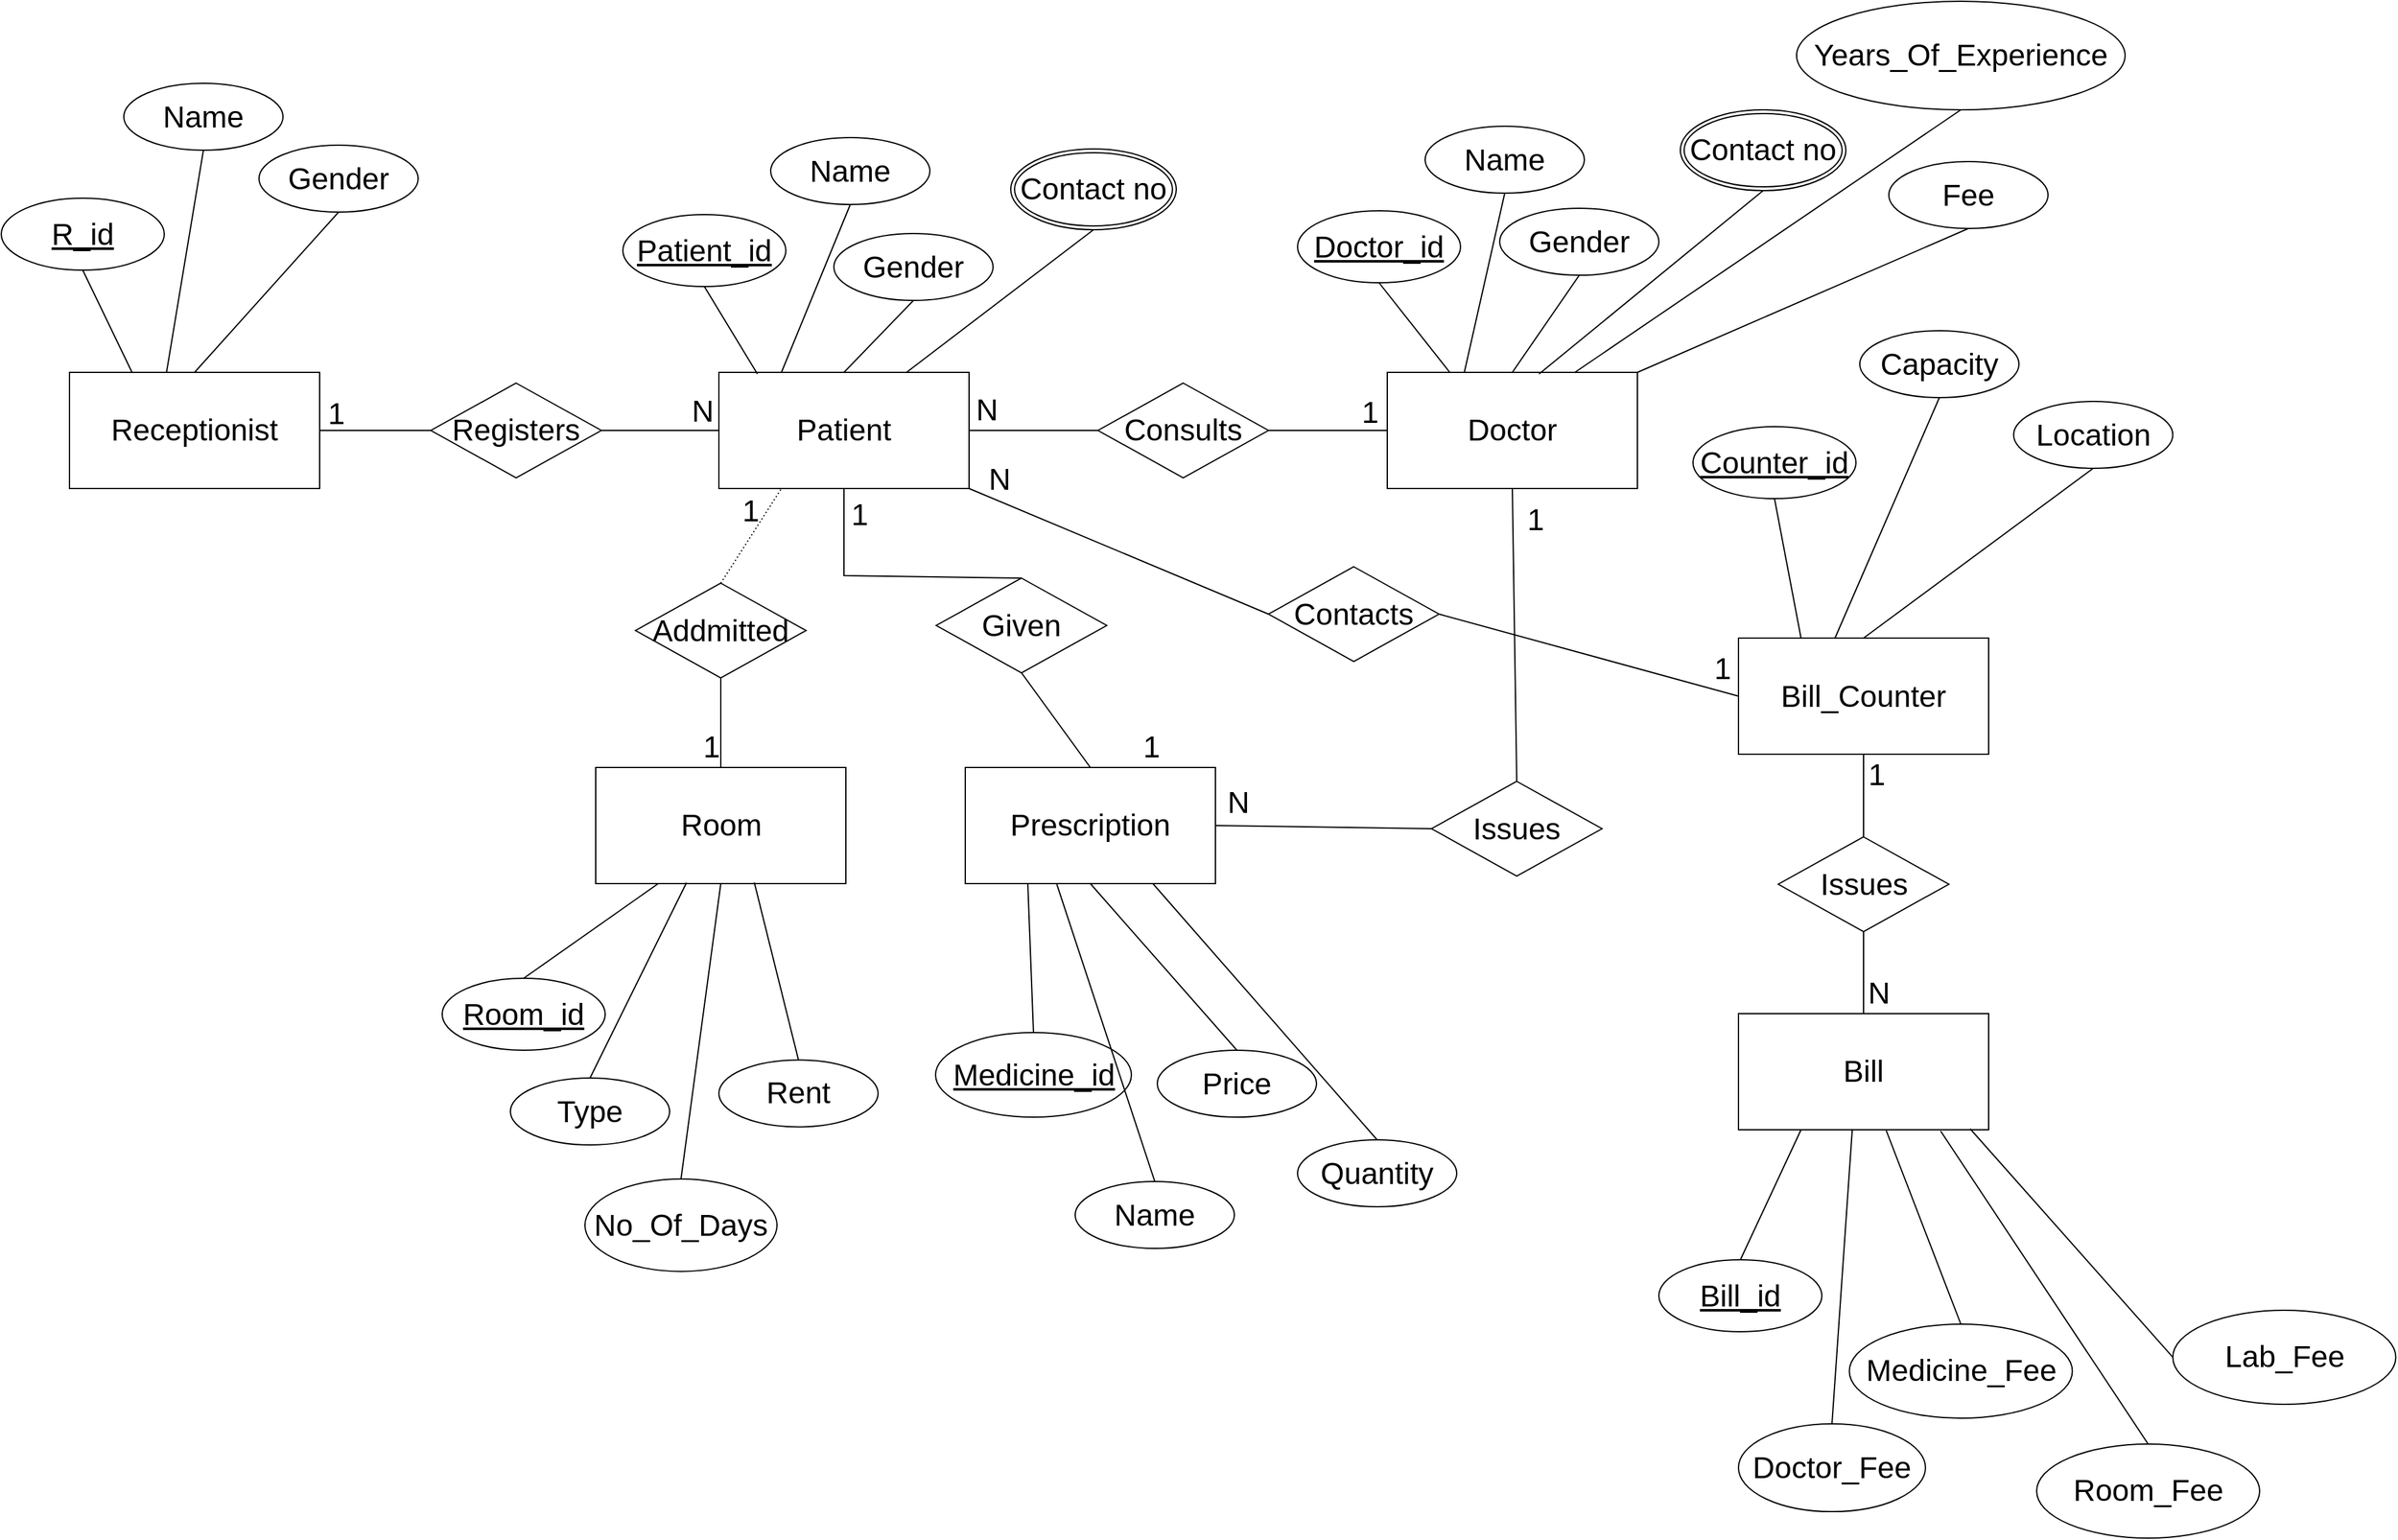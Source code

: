 <mxfile version="20.6.0" type="github">
  <diagram id="FDFtJTZFI4Nm9ofiiGQl" name="Page-1">
    <mxGraphModel dx="3725" dy="1969" grid="0" gridSize="10" guides="1" tooltips="1" connect="1" arrows="1" fold="1" page="1" pageScale="1" pageWidth="1169" pageHeight="827" math="0" shadow="0">
      <root>
        <mxCell id="0" />
        <mxCell id="1" parent="0" />
        <mxCell id="jrIbbQbrpgduAfuJvKAY-2" value="&lt;font style=&quot;font-size: 24px;&quot;&gt;Patient&lt;/font&gt;" style="whiteSpace=wrap;html=1;align=center;" vertex="1" parent="1">
          <mxGeometry x="404" y="229" width="198" height="92" as="geometry" />
        </mxCell>
        <mxCell id="jrIbbQbrpgduAfuJvKAY-3" value="Patient_id" style="ellipse;whiteSpace=wrap;html=1;align=center;fontStyle=4;fontSize=24;" vertex="1" parent="1">
          <mxGeometry x="328" y="104" width="129" height="57" as="geometry" />
        </mxCell>
        <mxCell id="jrIbbQbrpgduAfuJvKAY-7" value="" style="endArrow=none;html=1;rounded=0;fontSize=24;exitX=0.154;exitY=0.014;exitDx=0;exitDy=0;exitPerimeter=0;entryX=0.5;entryY=1;entryDx=0;entryDy=0;" edge="1" parent="1" source="jrIbbQbrpgduAfuJvKAY-2" target="jrIbbQbrpgduAfuJvKAY-3">
          <mxGeometry relative="1" as="geometry">
            <mxPoint x="463" y="270" as="sourcePoint" />
            <mxPoint x="409" y="168" as="targetPoint" />
          </mxGeometry>
        </mxCell>
        <mxCell id="jrIbbQbrpgduAfuJvKAY-10" value="Name" style="ellipse;whiteSpace=wrap;html=1;align=center;fontSize=24;" vertex="1" parent="1">
          <mxGeometry x="445" y="43" width="126" height="53" as="geometry" />
        </mxCell>
        <mxCell id="jrIbbQbrpgduAfuJvKAY-11" value="" style="endArrow=none;html=1;rounded=0;fontSize=24;entryX=0.5;entryY=1;entryDx=0;entryDy=0;exitX=0.25;exitY=0;exitDx=0;exitDy=0;" edge="1" parent="1" source="jrIbbQbrpgduAfuJvKAY-2" target="jrIbbQbrpgduAfuJvKAY-10">
          <mxGeometry relative="1" as="geometry">
            <mxPoint x="741" y="300" as="sourcePoint" />
            <mxPoint x="901" y="300" as="targetPoint" />
          </mxGeometry>
        </mxCell>
        <mxCell id="jrIbbQbrpgduAfuJvKAY-13" value="Gender" style="ellipse;whiteSpace=wrap;html=1;align=center;fontSize=24;" vertex="1" parent="1">
          <mxGeometry x="495" y="119" width="126" height="53" as="geometry" />
        </mxCell>
        <mxCell id="jrIbbQbrpgduAfuJvKAY-14" value="" style="endArrow=none;html=1;rounded=0;fontSize=24;entryX=0.5;entryY=1;entryDx=0;entryDy=0;exitX=0.5;exitY=0;exitDx=0;exitDy=0;" edge="1" parent="1" source="jrIbbQbrpgduAfuJvKAY-2" target="jrIbbQbrpgduAfuJvKAY-13">
          <mxGeometry relative="1" as="geometry">
            <mxPoint x="495" y="238" as="sourcePoint" />
            <mxPoint x="901" y="300" as="targetPoint" />
          </mxGeometry>
        </mxCell>
        <mxCell id="jrIbbQbrpgduAfuJvKAY-19" value="&lt;span style=&quot;font-size: 24px;&quot;&gt;Doctor&lt;/span&gt;" style="whiteSpace=wrap;html=1;align=center;" vertex="1" parent="1">
          <mxGeometry x="933" y="229" width="198" height="92" as="geometry" />
        </mxCell>
        <mxCell id="jrIbbQbrpgduAfuJvKAY-20" value="Contact no" style="ellipse;shape=doubleEllipse;margin=3;whiteSpace=wrap;html=1;align=center;fontSize=24;" vertex="1" parent="1">
          <mxGeometry x="635" y="52" width="131" height="64" as="geometry" />
        </mxCell>
        <mxCell id="jrIbbQbrpgduAfuJvKAY-21" value="" style="endArrow=none;html=1;rounded=0;fontSize=24;entryX=0.5;entryY=1;entryDx=0;entryDy=0;exitX=0.75;exitY=0;exitDx=0;exitDy=0;" edge="1" parent="1" source="jrIbbQbrpgduAfuJvKAY-2" target="jrIbbQbrpgduAfuJvKAY-20">
          <mxGeometry relative="1" as="geometry">
            <mxPoint x="738" y="286" as="sourcePoint" />
            <mxPoint x="898" y="286" as="targetPoint" />
          </mxGeometry>
        </mxCell>
        <mxCell id="jrIbbQbrpgduAfuJvKAY-24" value="Consults" style="shape=rhombus;perimeter=rhombusPerimeter;whiteSpace=wrap;html=1;align=center;fontSize=24;" vertex="1" parent="1">
          <mxGeometry x="704" y="237.5" width="135" height="75" as="geometry" />
        </mxCell>
        <mxCell id="jrIbbQbrpgduAfuJvKAY-27" value="" style="endArrow=none;html=1;rounded=0;fontSize=24;entryX=1;entryY=0.5;entryDx=0;entryDy=0;exitX=0;exitY=0.5;exitDx=0;exitDy=0;" edge="1" parent="1" source="jrIbbQbrpgduAfuJvKAY-24" target="jrIbbQbrpgduAfuJvKAY-2">
          <mxGeometry relative="1" as="geometry">
            <mxPoint x="746" y="375" as="sourcePoint" />
            <mxPoint x="728" y="332" as="targetPoint" />
          </mxGeometry>
        </mxCell>
        <mxCell id="jrIbbQbrpgduAfuJvKAY-28" value="N" style="resizable=0;html=1;align=right;verticalAlign=bottom;fontSize=24;" connectable="0" vertex="1" parent="jrIbbQbrpgduAfuJvKAY-27">
          <mxGeometry x="1" relative="1" as="geometry">
            <mxPoint x="23" as="offset" />
          </mxGeometry>
        </mxCell>
        <mxCell id="jrIbbQbrpgduAfuJvKAY-31" value="Doctor_id" style="ellipse;whiteSpace=wrap;html=1;align=center;fontStyle=4;fontSize=24;" vertex="1" parent="1">
          <mxGeometry x="862" y="101" width="129" height="57" as="geometry" />
        </mxCell>
        <mxCell id="jrIbbQbrpgduAfuJvKAY-32" value="" style="endArrow=none;html=1;rounded=0;fontSize=24;exitX=0.25;exitY=0;exitDx=0;exitDy=0;entryX=0.5;entryY=1;entryDx=0;entryDy=0;" edge="1" parent="1" source="jrIbbQbrpgduAfuJvKAY-19" target="jrIbbQbrpgduAfuJvKAY-31">
          <mxGeometry relative="1" as="geometry">
            <mxPoint x="983.992" y="221.288" as="sourcePoint" />
            <mxPoint x="942" y="152.0" as="targetPoint" />
          </mxGeometry>
        </mxCell>
        <mxCell id="jrIbbQbrpgduAfuJvKAY-33" value="Name" style="ellipse;whiteSpace=wrap;html=1;align=center;fontSize=24;" vertex="1" parent="1">
          <mxGeometry x="963" y="34" width="126" height="53" as="geometry" />
        </mxCell>
        <mxCell id="jrIbbQbrpgduAfuJvKAY-34" value="" style="endArrow=none;html=1;rounded=0;fontSize=24;entryX=0.5;entryY=1;entryDx=0;entryDy=0;" edge="1" parent="1" target="jrIbbQbrpgduAfuJvKAY-33">
          <mxGeometry relative="1" as="geometry">
            <mxPoint x="994" y="229" as="sourcePoint" />
            <mxPoint x="911" y="368" as="targetPoint" />
          </mxGeometry>
        </mxCell>
        <mxCell id="jrIbbQbrpgduAfuJvKAY-36" value="Gender" style="ellipse;whiteSpace=wrap;html=1;align=center;fontSize=24;" vertex="1" parent="1">
          <mxGeometry x="1022" y="99" width="126" height="53" as="geometry" />
        </mxCell>
        <mxCell id="jrIbbQbrpgduAfuJvKAY-37" value="" style="endArrow=none;html=1;rounded=0;fontSize=24;entryX=0.5;entryY=1;entryDx=0;entryDy=0;exitX=0.5;exitY=0;exitDx=0;exitDy=0;" edge="1" parent="1" target="jrIbbQbrpgduAfuJvKAY-36" source="jrIbbQbrpgduAfuJvKAY-19">
          <mxGeometry relative="1" as="geometry">
            <mxPoint x="1073" y="209" as="sourcePoint" />
            <mxPoint x="1479" y="271" as="targetPoint" />
          </mxGeometry>
        </mxCell>
        <mxCell id="jrIbbQbrpgduAfuJvKAY-38" value="Contact no" style="ellipse;shape=doubleEllipse;margin=3;whiteSpace=wrap;html=1;align=center;fontSize=24;" vertex="1" parent="1">
          <mxGeometry x="1165" y="21" width="131" height="64" as="geometry" />
        </mxCell>
        <mxCell id="jrIbbQbrpgduAfuJvKAY-39" value="" style="endArrow=none;html=1;rounded=0;fontSize=24;entryX=0.5;entryY=1;entryDx=0;entryDy=0;exitX=0.607;exitY=0.014;exitDx=0;exitDy=0;exitPerimeter=0;" edge="1" parent="1" target="jrIbbQbrpgduAfuJvKAY-38" source="jrIbbQbrpgduAfuJvKAY-19">
          <mxGeometry relative="1" as="geometry">
            <mxPoint x="1159" y="230" as="sourcePoint" />
            <mxPoint x="1476.5" y="278" as="targetPoint" />
          </mxGeometry>
        </mxCell>
        <mxCell id="jrIbbQbrpgduAfuJvKAY-40" value="Years_Of_Experience" style="ellipse;whiteSpace=wrap;html=1;align=center;fontSize=24;" vertex="1" parent="1">
          <mxGeometry x="1257" y="-65" width="260" height="86" as="geometry" />
        </mxCell>
        <mxCell id="jrIbbQbrpgduAfuJvKAY-41" value="" style="endArrow=none;html=1;rounded=0;fontSize=24;entryX=0.5;entryY=1;entryDx=0;entryDy=0;exitX=0.75;exitY=0;exitDx=0;exitDy=0;" edge="1" parent="1" target="jrIbbQbrpgduAfuJvKAY-40" source="jrIbbQbrpgduAfuJvKAY-19">
          <mxGeometry relative="1" as="geometry">
            <mxPoint x="1509.5" y="271" as="sourcePoint" />
            <mxPoint x="1957" y="342" as="targetPoint" />
          </mxGeometry>
        </mxCell>
        <mxCell id="jrIbbQbrpgduAfuJvKAY-42" value="Fee" style="ellipse;whiteSpace=wrap;html=1;align=center;fontSize=24;" vertex="1" parent="1">
          <mxGeometry x="1330" y="62" width="126" height="53" as="geometry" />
        </mxCell>
        <mxCell id="jrIbbQbrpgduAfuJvKAY-43" value="" style="endArrow=none;html=1;rounded=0;fontSize=24;entryX=0.5;entryY=1;entryDx=0;entryDy=0;exitX=1;exitY=0;exitDx=0;exitDy=0;" edge="1" parent="1" target="jrIbbQbrpgduAfuJvKAY-42" source="jrIbbQbrpgduAfuJvKAY-19">
          <mxGeometry relative="1" as="geometry">
            <mxPoint x="1338.5" y="248.0" as="sourcePoint" />
            <mxPoint x="1786" y="319" as="targetPoint" />
          </mxGeometry>
        </mxCell>
        <mxCell id="jrIbbQbrpgduAfuJvKAY-44" value="&lt;span style=&quot;font-size: 24px;&quot;&gt;Room&lt;/span&gt;" style="whiteSpace=wrap;html=1;align=center;" vertex="1" parent="1">
          <mxGeometry x="306.5" y="542" width="198" height="92" as="geometry" />
        </mxCell>
        <mxCell id="jrIbbQbrpgduAfuJvKAY-46" value="Addmitted" style="shape=rhombus;perimeter=rhombusPerimeter;whiteSpace=wrap;html=1;align=center;fontSize=24;" vertex="1" parent="1">
          <mxGeometry x="338" y="396" width="135" height="75" as="geometry" />
        </mxCell>
        <mxCell id="jrIbbQbrpgduAfuJvKAY-47" value="" style="endArrow=none;html=1;rounded=0;fontSize=24;exitX=1;exitY=0.5;exitDx=0;exitDy=0;entryX=0;entryY=0.5;entryDx=0;entryDy=0;" edge="1" parent="1" source="jrIbbQbrpgduAfuJvKAY-24" target="jrIbbQbrpgduAfuJvKAY-19">
          <mxGeometry relative="1" as="geometry">
            <mxPoint x="781" y="394" as="sourcePoint" />
            <mxPoint x="941" y="394" as="targetPoint" />
          </mxGeometry>
        </mxCell>
        <mxCell id="jrIbbQbrpgduAfuJvKAY-48" value="1" style="text;html=1;strokeColor=none;fillColor=none;align=center;verticalAlign=middle;whiteSpace=wrap;rounded=0;fontSize=24;" vertex="1" parent="1">
          <mxGeometry x="903" y="245" width="33" height="32" as="geometry" />
        </mxCell>
        <mxCell id="jrIbbQbrpgduAfuJvKAY-49" value="" style="endArrow=none;html=1;rounded=0;dashed=1;dashPattern=1 2;fontSize=24;entryX=0.25;entryY=1;entryDx=0;entryDy=0;exitX=0.5;exitY=0;exitDx=0;exitDy=0;" edge="1" parent="1" source="jrIbbQbrpgduAfuJvKAY-46" target="jrIbbQbrpgduAfuJvKAY-2">
          <mxGeometry relative="1" as="geometry">
            <mxPoint x="620" y="407" as="sourcePoint" />
            <mxPoint x="780" y="407" as="targetPoint" />
          </mxGeometry>
        </mxCell>
        <mxCell id="jrIbbQbrpgduAfuJvKAY-50" value="1" style="resizable=0;html=1;align=right;verticalAlign=bottom;fontSize=24;" connectable="0" vertex="1" parent="jrIbbQbrpgduAfuJvKAY-49">
          <mxGeometry x="1" relative="1" as="geometry">
            <mxPoint x="-17" y="34" as="offset" />
          </mxGeometry>
        </mxCell>
        <mxCell id="jrIbbQbrpgduAfuJvKAY-51" value="" style="endArrow=none;html=1;rounded=0;fontSize=24;entryX=0.5;entryY=0;entryDx=0;entryDy=0;exitX=0.5;exitY=1;exitDx=0;exitDy=0;" edge="1" parent="1" source="jrIbbQbrpgduAfuJvKAY-46" target="jrIbbQbrpgduAfuJvKAY-44">
          <mxGeometry relative="1" as="geometry">
            <mxPoint x="620" y="407" as="sourcePoint" />
            <mxPoint x="780" y="407" as="targetPoint" />
          </mxGeometry>
        </mxCell>
        <mxCell id="jrIbbQbrpgduAfuJvKAY-52" value="1" style="resizable=0;html=1;align=right;verticalAlign=bottom;fontSize=24;" connectable="0" vertex="1" parent="jrIbbQbrpgduAfuJvKAY-51">
          <mxGeometry x="1" relative="1" as="geometry" />
        </mxCell>
        <mxCell id="jrIbbQbrpgduAfuJvKAY-53" value="Room_id" style="ellipse;whiteSpace=wrap;html=1;align=center;fontStyle=4;fontSize=24;rotation=0;" vertex="1" parent="1">
          <mxGeometry x="185" y="709" width="129" height="57" as="geometry" />
        </mxCell>
        <mxCell id="jrIbbQbrpgduAfuJvKAY-54" value="" style="endArrow=none;html=1;rounded=0;fontSize=24;exitX=0.25;exitY=1;exitDx=0;exitDy=0;entryX=0.5;entryY=0;entryDx=0;entryDy=0;" edge="1" parent="1" target="jrIbbQbrpgduAfuJvKAY-53" source="jrIbbQbrpgduAfuJvKAY-44">
          <mxGeometry relative="1" as="geometry">
            <mxPoint x="229.492" y="730.288" as="sourcePoint" />
            <mxPoint x="204" y="668" as="targetPoint" />
          </mxGeometry>
        </mxCell>
        <mxCell id="jrIbbQbrpgduAfuJvKAY-55" value="Type" style="ellipse;whiteSpace=wrap;html=1;align=center;fontSize=24;" vertex="1" parent="1">
          <mxGeometry x="239" y="788" width="126" height="53" as="geometry" />
        </mxCell>
        <mxCell id="jrIbbQbrpgduAfuJvKAY-56" value="" style="endArrow=none;html=1;rounded=0;fontSize=24;entryX=0.5;entryY=0;entryDx=0;entryDy=0;exitX=0.363;exitY=0.992;exitDx=0;exitDy=0;exitPerimeter=0;" edge="1" parent="1" source="jrIbbQbrpgduAfuJvKAY-44" target="jrIbbQbrpgduAfuJvKAY-55">
          <mxGeometry relative="1" as="geometry">
            <mxPoint x="857" y="620" as="sourcePoint" />
            <mxPoint x="1017" y="620" as="targetPoint" />
          </mxGeometry>
        </mxCell>
        <mxCell id="jrIbbQbrpgduAfuJvKAY-57" value="No_Of_Days" style="ellipse;whiteSpace=wrap;html=1;align=center;fontSize=24;" vertex="1" parent="1">
          <mxGeometry x="298" y="868" width="152" height="73.26" as="geometry" />
        </mxCell>
        <mxCell id="jrIbbQbrpgduAfuJvKAY-58" value="" style="endArrow=none;html=1;rounded=0;fontSize=24;entryX=0.5;entryY=0;entryDx=0;entryDy=0;exitX=0.5;exitY=1;exitDx=0;exitDy=0;" edge="1" parent="1" target="jrIbbQbrpgduAfuJvKAY-57" source="jrIbbQbrpgduAfuJvKAY-44">
          <mxGeometry relative="1" as="geometry">
            <mxPoint x="409" y="647" as="sourcePoint" />
            <mxPoint x="1119" y="729.74" as="targetPoint" />
          </mxGeometry>
        </mxCell>
        <mxCell id="jrIbbQbrpgduAfuJvKAY-59" value="Rent" style="ellipse;whiteSpace=wrap;html=1;align=center;fontSize=24;" vertex="1" parent="1">
          <mxGeometry x="404" y="773.74" width="126" height="53" as="geometry" />
        </mxCell>
        <mxCell id="jrIbbQbrpgduAfuJvKAY-60" value="" style="endArrow=none;html=1;rounded=0;fontSize=24;entryX=0.5;entryY=0;entryDx=0;entryDy=0;exitX=0.634;exitY=0.991;exitDx=0;exitDy=0;exitPerimeter=0;" edge="1" parent="1" target="jrIbbQbrpgduAfuJvKAY-59" source="jrIbbQbrpgduAfuJvKAY-44">
          <mxGeometry relative="1" as="geometry">
            <mxPoint x="543.374" y="619.004" as="sourcePoint" />
            <mxPoint x="1182" y="605.74" as="targetPoint" />
          </mxGeometry>
        </mxCell>
        <mxCell id="jrIbbQbrpgduAfuJvKAY-61" value="&lt;span style=&quot;font-size: 24px;&quot;&gt;Prescription&lt;/span&gt;" style="whiteSpace=wrap;html=1;align=center;" vertex="1" parent="1">
          <mxGeometry x="599" y="542" width="198" height="92" as="geometry" />
        </mxCell>
        <mxCell id="jrIbbQbrpgduAfuJvKAY-62" value="Given" style="shape=rhombus;perimeter=rhombusPerimeter;whiteSpace=wrap;html=1;align=center;fontSize=24;" vertex="1" parent="1">
          <mxGeometry x="576" y="392" width="135" height="75" as="geometry" />
        </mxCell>
        <mxCell id="jrIbbQbrpgduAfuJvKAY-67" value="" style="endArrow=none;html=1;rounded=0;fontSize=24;exitX=0.5;exitY=0;exitDx=0;exitDy=0;entryX=0.5;entryY=1;entryDx=0;entryDy=0;" edge="1" parent="1" source="jrIbbQbrpgduAfuJvKAY-62" target="jrIbbQbrpgduAfuJvKAY-2">
          <mxGeometry relative="1" as="geometry">
            <mxPoint x="659.5" y="399" as="sourcePoint" />
            <mxPoint x="574" y="395" as="targetPoint" />
            <Array as="points">
              <mxPoint x="503" y="390" />
            </Array>
          </mxGeometry>
        </mxCell>
        <mxCell id="jrIbbQbrpgduAfuJvKAY-69" value="" style="endArrow=none;html=1;rounded=0;fontSize=24;entryX=0.5;entryY=1;entryDx=0;entryDy=0;exitX=0.5;exitY=0;exitDx=0;exitDy=0;" edge="1" parent="1" source="jrIbbQbrpgduAfuJvKAY-61" target="jrIbbQbrpgduAfuJvKAY-62">
          <mxGeometry relative="1" as="geometry">
            <mxPoint x="1175" y="452" as="sourcePoint" />
            <mxPoint x="1335" y="452" as="targetPoint" />
          </mxGeometry>
        </mxCell>
        <mxCell id="jrIbbQbrpgduAfuJvKAY-70" value="1" style="text;html=1;align=center;verticalAlign=middle;resizable=0;points=[];autosize=1;strokeColor=none;fillColor=none;fontSize=24;" vertex="1" parent="1">
          <mxGeometry x="499" y="321" width="31" height="41" as="geometry" />
        </mxCell>
        <mxCell id="jrIbbQbrpgduAfuJvKAY-71" value="1" style="text;html=1;align=center;verticalAlign=middle;resizable=0;points=[];autosize=1;strokeColor=none;fillColor=none;fontSize=24;" vertex="1" parent="1">
          <mxGeometry x="730.5" y="505" width="31" height="41" as="geometry" />
        </mxCell>
        <mxCell id="jrIbbQbrpgduAfuJvKAY-72" value="Medicine_id" style="ellipse;whiteSpace=wrap;html=1;align=center;fontStyle=4;fontSize=24;rotation=0;" vertex="1" parent="1">
          <mxGeometry x="575.5" y="752" width="155" height="67" as="geometry" />
        </mxCell>
        <mxCell id="jrIbbQbrpgduAfuJvKAY-73" value="" style="endArrow=none;html=1;rounded=0;fontSize=24;exitX=0.25;exitY=1;exitDx=0;exitDy=0;entryX=0.5;entryY=0;entryDx=0;entryDy=0;" edge="1" parent="1" target="jrIbbQbrpgduAfuJvKAY-72" source="jrIbbQbrpgduAfuJvKAY-61">
          <mxGeometry relative="1" as="geometry">
            <mxPoint x="713" y="658" as="sourcePoint" />
            <mxPoint x="561" y="692" as="targetPoint" />
          </mxGeometry>
        </mxCell>
        <mxCell id="jrIbbQbrpgduAfuJvKAY-74" value="Name" style="ellipse;whiteSpace=wrap;html=1;align=center;fontSize=24;" vertex="1" parent="1">
          <mxGeometry x="686" y="870" width="126" height="53" as="geometry" />
        </mxCell>
        <mxCell id="jrIbbQbrpgduAfuJvKAY-75" value="" style="endArrow=none;html=1;rounded=0;fontSize=24;entryX=0.5;entryY=0;entryDx=0;entryDy=0;exitX=0.366;exitY=1.006;exitDx=0;exitDy=0;exitPerimeter=0;" edge="1" parent="1" target="jrIbbQbrpgduAfuJvKAY-74" source="jrIbbQbrpgduAfuJvKAY-61">
          <mxGeometry relative="1" as="geometry">
            <mxPoint x="722" y="653" as="sourcePoint" />
            <mxPoint x="1497" y="683.11" as="targetPoint" />
          </mxGeometry>
        </mxCell>
        <mxCell id="jrIbbQbrpgduAfuJvKAY-76" value="Price" style="ellipse;whiteSpace=wrap;html=1;align=center;fontSize=24;" vertex="1" parent="1">
          <mxGeometry x="751" y="766" width="126" height="53" as="geometry" />
        </mxCell>
        <mxCell id="jrIbbQbrpgduAfuJvKAY-77" value="" style="endArrow=none;html=1;rounded=0;fontSize=24;entryX=0.5;entryY=0;entryDx=0;entryDy=0;exitX=0.5;exitY=1;exitDx=0;exitDy=0;" edge="1" parent="1" target="jrIbbQbrpgduAfuJvKAY-76" source="jrIbbQbrpgduAfuJvKAY-61">
          <mxGeometry relative="1" as="geometry">
            <mxPoint x="855.468" y="638.002" as="sourcePoint" />
            <mxPoint x="1633" y="682.56" as="targetPoint" />
          </mxGeometry>
        </mxCell>
        <mxCell id="jrIbbQbrpgduAfuJvKAY-78" value="Quantity" style="ellipse;whiteSpace=wrap;html=1;align=center;fontSize=24;" vertex="1" parent="1">
          <mxGeometry x="862" y="837" width="126" height="53" as="geometry" />
        </mxCell>
        <mxCell id="jrIbbQbrpgduAfuJvKAY-79" value="" style="endArrow=none;html=1;rounded=0;fontSize=24;entryX=0.5;entryY=0;entryDx=0;entryDy=0;exitX=0.75;exitY=1;exitDx=0;exitDy=0;" edge="1" parent="1" target="jrIbbQbrpgduAfuJvKAY-78" source="jrIbbQbrpgduAfuJvKAY-61">
          <mxGeometry relative="1" as="geometry">
            <mxPoint x="903" y="677" as="sourcePoint" />
            <mxPoint x="1790" y="721.56" as="targetPoint" />
          </mxGeometry>
        </mxCell>
        <mxCell id="jrIbbQbrpgduAfuJvKAY-80" value="&lt;span style=&quot;font-size: 24px;&quot;&gt;Receptionist&lt;/span&gt;" style="whiteSpace=wrap;html=1;align=center;" vertex="1" parent="1">
          <mxGeometry x="-110" y="229" width="198" height="92" as="geometry" />
        </mxCell>
        <mxCell id="jrIbbQbrpgduAfuJvKAY-81" value="R_id" style="ellipse;whiteSpace=wrap;html=1;align=center;fontStyle=4;fontSize=24;" vertex="1" parent="1">
          <mxGeometry x="-164" y="91" width="129" height="57" as="geometry" />
        </mxCell>
        <mxCell id="jrIbbQbrpgduAfuJvKAY-82" value="" style="endArrow=none;html=1;rounded=0;fontSize=24;exitX=0.25;exitY=0;exitDx=0;exitDy=0;entryX=0.5;entryY=1;entryDx=0;entryDy=0;" edge="1" parent="1" target="jrIbbQbrpgduAfuJvKAY-81" source="jrIbbQbrpgduAfuJvKAY-80">
          <mxGeometry relative="1" as="geometry">
            <mxPoint x="-16.5" y="220" as="sourcePoint" />
            <mxPoint x="-57" y="143.0" as="targetPoint" />
          </mxGeometry>
        </mxCell>
        <mxCell id="jrIbbQbrpgduAfuJvKAY-84" value="Name" style="ellipse;whiteSpace=wrap;html=1;align=center;fontSize=24;" vertex="1" parent="1">
          <mxGeometry x="-67" width="126" height="53" as="geometry" />
        </mxCell>
        <mxCell id="jrIbbQbrpgduAfuJvKAY-85" value="" style="endArrow=none;html=1;rounded=0;fontSize=24;entryX=0.5;entryY=1;entryDx=0;entryDy=0;exitX=0.388;exitY=-0.002;exitDx=0;exitDy=0;exitPerimeter=0;" edge="1" parent="1" target="jrIbbQbrpgduAfuJvKAY-84" source="jrIbbQbrpgduAfuJvKAY-80">
          <mxGeometry relative="1" as="geometry">
            <mxPoint x="-26" y="231" as="sourcePoint" />
            <mxPoint x="-83" y="341" as="targetPoint" />
          </mxGeometry>
        </mxCell>
        <mxCell id="jrIbbQbrpgduAfuJvKAY-87" value="Gender" style="ellipse;whiteSpace=wrap;html=1;align=center;fontSize=24;" vertex="1" parent="1">
          <mxGeometry x="40" y="49" width="126" height="53" as="geometry" />
        </mxCell>
        <mxCell id="jrIbbQbrpgduAfuJvKAY-88" value="" style="endArrow=none;html=1;rounded=0;fontSize=24;entryX=0.5;entryY=1;entryDx=0;entryDy=0;exitX=0.5;exitY=0;exitDx=0;exitDy=0;" edge="1" parent="1" target="jrIbbQbrpgduAfuJvKAY-87" source="jrIbbQbrpgduAfuJvKAY-80">
          <mxGeometry relative="1" as="geometry">
            <mxPoint x="50" y="179" as="sourcePoint" />
            <mxPoint x="497" y="221" as="targetPoint" />
          </mxGeometry>
        </mxCell>
        <mxCell id="jrIbbQbrpgduAfuJvKAY-90" value="Registers" style="shape=rhombus;perimeter=rhombusPerimeter;whiteSpace=wrap;html=1;align=center;fontSize=24;" vertex="1" parent="1">
          <mxGeometry x="176" y="237.5" width="135" height="75" as="geometry" />
        </mxCell>
        <mxCell id="jrIbbQbrpgduAfuJvKAY-91" value="" style="endArrow=none;html=1;rounded=0;entryX=1;entryY=0.5;entryDx=0;entryDy=0;exitX=0;exitY=0.5;exitDx=0;exitDy=0;" edge="1" parent="1" source="jrIbbQbrpgduAfuJvKAY-90" target="jrIbbQbrpgduAfuJvKAY-80">
          <mxGeometry relative="1" as="geometry">
            <mxPoint x="600" y="380" as="sourcePoint" />
            <mxPoint x="760" y="380" as="targetPoint" />
          </mxGeometry>
        </mxCell>
        <mxCell id="jrIbbQbrpgduAfuJvKAY-94" value="1" style="resizable=0;html=1;align=right;verticalAlign=bottom;fontSize=24;" connectable="0" vertex="1" parent="1">
          <mxGeometry x="108" y="278" as="geometry" />
        </mxCell>
        <mxCell id="jrIbbQbrpgduAfuJvKAY-95" value="" style="endArrow=none;html=1;rounded=0;entryX=1;entryY=0.5;entryDx=0;entryDy=0;exitX=0;exitY=0.5;exitDx=0;exitDy=0;" edge="1" parent="1" source="jrIbbQbrpgduAfuJvKAY-2" target="jrIbbQbrpgduAfuJvKAY-90">
          <mxGeometry relative="1" as="geometry">
            <mxPoint x="402" y="280" as="sourcePoint" />
            <mxPoint x="793" y="394" as="targetPoint" />
          </mxGeometry>
        </mxCell>
        <mxCell id="jrIbbQbrpgduAfuJvKAY-96" value="N" style="resizable=0;html=1;align=right;verticalAlign=bottom;fontSize=24;" connectable="0" vertex="1" parent="1">
          <mxGeometry x="643.503" y="284" as="geometry">
            <mxPoint x="-243" y="-8" as="offset" />
          </mxGeometry>
        </mxCell>
        <mxCell id="jrIbbQbrpgduAfuJvKAY-98" value="&lt;span style=&quot;font-size: 24px;&quot;&gt;Bill_Counter&lt;/span&gt;" style="whiteSpace=wrap;html=1;align=center;" vertex="1" parent="1">
          <mxGeometry x="1211" y="439.5" width="198" height="92" as="geometry" />
        </mxCell>
        <mxCell id="jrIbbQbrpgduAfuJvKAY-100" value="Contacts" style="shape=rhombus;perimeter=rhombusPerimeter;whiteSpace=wrap;html=1;align=center;fontSize=24;" vertex="1" parent="1">
          <mxGeometry x="839" y="383" width="135" height="75" as="geometry" />
        </mxCell>
        <mxCell id="jrIbbQbrpgduAfuJvKAY-101" value="" style="endArrow=none;html=1;rounded=0;exitX=0;exitY=0.5;exitDx=0;exitDy=0;entryX=1;entryY=1;entryDx=0;entryDy=0;" edge="1" parent="1" source="jrIbbQbrpgduAfuJvKAY-100" target="jrIbbQbrpgduAfuJvKAY-2">
          <mxGeometry relative="1" as="geometry">
            <mxPoint x="1156" y="376" as="sourcePoint" />
            <mxPoint x="1316" y="376" as="targetPoint" />
          </mxGeometry>
        </mxCell>
        <mxCell id="jrIbbQbrpgduAfuJvKAY-102" value="" style="endArrow=none;html=1;rounded=0;exitX=1;exitY=0.5;exitDx=0;exitDy=0;entryX=0;entryY=0.5;entryDx=0;entryDy=0;" edge="1" parent="1" source="jrIbbQbrpgduAfuJvKAY-100" target="jrIbbQbrpgduAfuJvKAY-98">
          <mxGeometry relative="1" as="geometry">
            <mxPoint x="1156" y="376" as="sourcePoint" />
            <mxPoint x="1316" y="376" as="targetPoint" />
          </mxGeometry>
        </mxCell>
        <mxCell id="jrIbbQbrpgduAfuJvKAY-103" value="N" style="resizable=0;html=1;align=right;verticalAlign=bottom;fontSize=24;" connectable="0" vertex="1" parent="1">
          <mxGeometry x="627" y="290" as="geometry">
            <mxPoint x="8" y="40" as="offset" />
          </mxGeometry>
        </mxCell>
        <mxCell id="jrIbbQbrpgduAfuJvKAY-104" value="1" style="text;html=1;strokeColor=none;fillColor=none;align=center;verticalAlign=middle;whiteSpace=wrap;rounded=0;fontSize=24;" vertex="1" parent="1">
          <mxGeometry x="1182" y="448" width="33" height="32" as="geometry" />
        </mxCell>
        <mxCell id="jrIbbQbrpgduAfuJvKAY-105" value="&lt;span style=&quot;font-size: 24px;&quot;&gt;Bill&lt;/span&gt;" style="whiteSpace=wrap;html=1;align=center;" vertex="1" parent="1">
          <mxGeometry x="1211" y="737" width="198" height="92" as="geometry" />
        </mxCell>
        <mxCell id="jrIbbQbrpgduAfuJvKAY-107" value="Counter_id" style="ellipse;whiteSpace=wrap;html=1;align=center;fontStyle=4;fontSize=24;" vertex="1" parent="1">
          <mxGeometry x="1175" y="272" width="129" height="57" as="geometry" />
        </mxCell>
        <mxCell id="jrIbbQbrpgduAfuJvKAY-108" value="" style="endArrow=none;html=1;rounded=0;fontSize=24;exitX=0.25;exitY=0;exitDx=0;exitDy=0;entryX=0.5;entryY=1;entryDx=0;entryDy=0;" edge="1" parent="1" target="jrIbbQbrpgduAfuJvKAY-107" source="jrIbbQbrpgduAfuJvKAY-98">
          <mxGeometry relative="1" as="geometry">
            <mxPoint x="1266.5" y="450.5" as="sourcePoint" />
            <mxPoint x="1255" y="323.0" as="targetPoint" />
          </mxGeometry>
        </mxCell>
        <mxCell id="jrIbbQbrpgduAfuJvKAY-109" value="Capacity" style="ellipse;whiteSpace=wrap;html=1;align=center;fontSize=24;" vertex="1" parent="1">
          <mxGeometry x="1307" y="196" width="126" height="53" as="geometry" />
        </mxCell>
        <mxCell id="jrIbbQbrpgduAfuJvKAY-110" value="" style="endArrow=none;html=1;rounded=0;fontSize=24;entryX=0.5;entryY=1;entryDx=0;entryDy=0;exitX=0.385;exitY=0.004;exitDx=0;exitDy=0;exitPerimeter=0;" edge="1" parent="1" target="jrIbbQbrpgduAfuJvKAY-109" source="jrIbbQbrpgduAfuJvKAY-98">
          <mxGeometry relative="1" as="geometry">
            <mxPoint x="1247" y="384" as="sourcePoint" />
            <mxPoint x="1902" y="474" as="targetPoint" />
          </mxGeometry>
        </mxCell>
        <mxCell id="jrIbbQbrpgduAfuJvKAY-111" value="Location" style="ellipse;whiteSpace=wrap;html=1;align=center;fontSize=24;" vertex="1" parent="1">
          <mxGeometry x="1428.77" y="252" width="126" height="53" as="geometry" />
        </mxCell>
        <mxCell id="jrIbbQbrpgduAfuJvKAY-112" value="" style="endArrow=none;html=1;rounded=0;fontSize=24;entryX=0.5;entryY=1;entryDx=0;entryDy=0;exitX=0.5;exitY=0;exitDx=0;exitDy=0;" edge="1" parent="1" target="jrIbbQbrpgduAfuJvKAY-111" source="jrIbbQbrpgduAfuJvKAY-98">
          <mxGeometry relative="1" as="geometry">
            <mxPoint x="1409.0" y="495.868" as="sourcePoint" />
            <mxPoint x="2023.77" y="530" as="targetPoint" />
          </mxGeometry>
        </mxCell>
        <mxCell id="jrIbbQbrpgduAfuJvKAY-115" value="Issues" style="shape=rhombus;perimeter=rhombusPerimeter;whiteSpace=wrap;html=1;align=center;fontSize=24;" vertex="1" parent="1">
          <mxGeometry x="1242.5" y="597" width="135" height="75" as="geometry" />
        </mxCell>
        <mxCell id="jrIbbQbrpgduAfuJvKAY-116" value="" style="endArrow=none;html=1;rounded=0;entryX=0.5;entryY=1;entryDx=0;entryDy=0;exitX=0.5;exitY=0;exitDx=0;exitDy=0;" edge="1" parent="1" source="jrIbbQbrpgduAfuJvKAY-115" target="jrIbbQbrpgduAfuJvKAY-98">
          <mxGeometry relative="1" as="geometry">
            <mxPoint x="1321" y="569" as="sourcePoint" />
            <mxPoint x="1332" y="596" as="targetPoint" />
          </mxGeometry>
        </mxCell>
        <mxCell id="jrIbbQbrpgduAfuJvKAY-117" value="" style="endArrow=none;html=1;rounded=0;entryX=0.5;entryY=0;entryDx=0;entryDy=0;exitX=0.5;exitY=1;exitDx=0;exitDy=0;" edge="1" parent="1" source="jrIbbQbrpgduAfuJvKAY-115" target="jrIbbQbrpgduAfuJvKAY-105">
          <mxGeometry relative="1" as="geometry">
            <mxPoint x="1172" y="596" as="sourcePoint" />
            <mxPoint x="1332" y="596" as="targetPoint" />
          </mxGeometry>
        </mxCell>
        <mxCell id="jrIbbQbrpgduAfuJvKAY-118" value="1" style="text;html=1;strokeColor=none;fillColor=none;align=center;verticalAlign=middle;whiteSpace=wrap;rounded=0;fontSize=24;" vertex="1" parent="1">
          <mxGeometry x="1304" y="531.5" width="33" height="32" as="geometry" />
        </mxCell>
        <mxCell id="jrIbbQbrpgduAfuJvKAY-121" value="N" style="resizable=0;html=1;align=right;verticalAlign=bottom;fontSize=24;" connectable="0" vertex="1" parent="1">
          <mxGeometry x="1323" y="697" as="geometry">
            <mxPoint x="8" y="40" as="offset" />
          </mxGeometry>
        </mxCell>
        <mxCell id="jrIbbQbrpgduAfuJvKAY-126" value="Bill_id" style="ellipse;whiteSpace=wrap;html=1;align=center;fontStyle=4;fontSize=24;rotation=0;" vertex="1" parent="1">
          <mxGeometry x="1148" y="932" width="129" height="57" as="geometry" />
        </mxCell>
        <mxCell id="jrIbbQbrpgduAfuJvKAY-127" value="" style="endArrow=none;html=1;rounded=0;fontSize=24;exitX=0.25;exitY=1;exitDx=0;exitDy=0;entryX=0.5;entryY=0;entryDx=0;entryDy=0;" edge="1" parent="1" target="jrIbbQbrpgduAfuJvKAY-126" source="jrIbbQbrpgduAfuJvKAY-105">
          <mxGeometry relative="1" as="geometry">
            <mxPoint x="1288" y="906" as="sourcePoint" />
            <mxPoint x="1136" y="940" as="targetPoint" />
          </mxGeometry>
        </mxCell>
        <mxCell id="jrIbbQbrpgduAfuJvKAY-128" value="Doctor_Fee" style="ellipse;whiteSpace=wrap;html=1;align=center;fontSize=24;" vertex="1" parent="1">
          <mxGeometry x="1211" y="1062" width="148" height="69.55" as="geometry" />
        </mxCell>
        <mxCell id="jrIbbQbrpgduAfuJvKAY-129" value="" style="endArrow=none;html=1;rounded=0;fontSize=24;entryX=0.5;entryY=0;entryDx=0;entryDy=0;exitX=0.455;exitY=0.994;exitDx=0;exitDy=0;exitPerimeter=0;" edge="1" parent="1" target="jrIbbQbrpgduAfuJvKAY-128" source="jrIbbQbrpgduAfuJvKAY-105">
          <mxGeometry relative="1" as="geometry">
            <mxPoint x="1385.468" y="801.002" as="sourcePoint" />
            <mxPoint x="2163" y="845.56" as="targetPoint" />
          </mxGeometry>
        </mxCell>
        <mxCell id="jrIbbQbrpgduAfuJvKAY-130" value="Medicine_Fee" style="ellipse;whiteSpace=wrap;html=1;align=center;fontSize=24;" vertex="1" parent="1">
          <mxGeometry x="1298.75" y="983" width="176.5" height="74.45" as="geometry" />
        </mxCell>
        <mxCell id="jrIbbQbrpgduAfuJvKAY-131" value="" style="endArrow=none;html=1;rounded=0;fontSize=24;entryX=0.5;entryY=0;entryDx=0;entryDy=0;" edge="1" parent="1" target="jrIbbQbrpgduAfuJvKAY-130" source="jrIbbQbrpgduAfuJvKAY-105">
          <mxGeometry relative="1" as="geometry">
            <mxPoint x="1463.59" y="830.998" as="sourcePoint" />
            <mxPoint x="2325.5" y="848.11" as="targetPoint" />
          </mxGeometry>
        </mxCell>
        <mxCell id="jrIbbQbrpgduAfuJvKAY-132" value="Room_Fee" style="ellipse;whiteSpace=wrap;html=1;align=center;fontSize=24;" vertex="1" parent="1">
          <mxGeometry x="1447" y="1078" width="176.5" height="74.45" as="geometry" />
        </mxCell>
        <mxCell id="jrIbbQbrpgduAfuJvKAY-133" value="" style="endArrow=none;html=1;rounded=0;fontSize=24;entryX=0.5;entryY=0;entryDx=0;entryDy=0;exitX=0.808;exitY=1.011;exitDx=0;exitDy=0;exitPerimeter=0;" edge="1" parent="1" target="jrIbbQbrpgduAfuJvKAY-132" source="jrIbbQbrpgduAfuJvKAY-105">
          <mxGeometry relative="1" as="geometry">
            <mxPoint x="1507.96" y="926.0" as="sourcePoint" />
            <mxPoint x="2505.75" y="945.11" as="targetPoint" />
          </mxGeometry>
        </mxCell>
        <mxCell id="jrIbbQbrpgduAfuJvKAY-134" value="Issues" style="shape=rhombus;perimeter=rhombusPerimeter;whiteSpace=wrap;html=1;align=center;fontSize=24;" vertex="1" parent="1">
          <mxGeometry x="968" y="553" width="135" height="75" as="geometry" />
        </mxCell>
        <mxCell id="jrIbbQbrpgduAfuJvKAY-135" value="" style="endArrow=none;html=1;rounded=0;entryX=0.5;entryY=1;entryDx=0;entryDy=0;exitX=0.5;exitY=0;exitDx=0;exitDy=0;" edge="1" parent="1" source="jrIbbQbrpgduAfuJvKAY-134" target="jrIbbQbrpgduAfuJvKAY-19">
          <mxGeometry relative="1" as="geometry">
            <mxPoint x="958" y="615" as="sourcePoint" />
            <mxPoint x="1118" y="615" as="targetPoint" />
          </mxGeometry>
        </mxCell>
        <mxCell id="jrIbbQbrpgduAfuJvKAY-136" value="1" style="text;html=1;strokeColor=none;fillColor=none;align=center;verticalAlign=middle;whiteSpace=wrap;rounded=0;fontSize=24;" vertex="1" parent="1">
          <mxGeometry x="1034" y="330" width="33" height="32" as="geometry" />
        </mxCell>
        <mxCell id="jrIbbQbrpgduAfuJvKAY-137" value="" style="endArrow=none;html=1;rounded=0;exitX=1;exitY=0.5;exitDx=0;exitDy=0;entryX=0;entryY=0.5;entryDx=0;entryDy=0;" edge="1" parent="1" source="jrIbbQbrpgduAfuJvKAY-61" target="jrIbbQbrpgduAfuJvKAY-134">
          <mxGeometry relative="1" as="geometry">
            <mxPoint x="958" y="615" as="sourcePoint" />
            <mxPoint x="1118" y="615" as="targetPoint" />
          </mxGeometry>
        </mxCell>
        <mxCell id="jrIbbQbrpgduAfuJvKAY-138" value="N" style="resizable=0;html=1;align=right;verticalAlign=bottom;fontSize=24;" connectable="0" vertex="1" parent="1">
          <mxGeometry x="816" y="546" as="geometry">
            <mxPoint x="8" y="40" as="offset" />
          </mxGeometry>
        </mxCell>
        <mxCell id="jrIbbQbrpgduAfuJvKAY-141" value="Lab_Fee" style="ellipse;whiteSpace=wrap;html=1;align=center;fontSize=24;" vertex="1" parent="1">
          <mxGeometry x="1554.77" y="972" width="176.5" height="74.45" as="geometry" />
        </mxCell>
        <mxCell id="jrIbbQbrpgduAfuJvKAY-142" value="" style="endArrow=none;html=1;rounded=0;fontSize=24;entryX=0;entryY=0.5;entryDx=0;entryDy=0;exitX=0.926;exitY=0.992;exitDx=0;exitDy=0;exitPerimeter=0;" edge="1" parent="1" source="jrIbbQbrpgduAfuJvKAY-105" target="jrIbbQbrpgduAfuJvKAY-141">
          <mxGeometry relative="1" as="geometry">
            <mxPoint x="1403" y="846" as="sourcePoint" />
            <mxPoint x="1545.25" y="1088" as="targetPoint" />
          </mxGeometry>
        </mxCell>
      </root>
    </mxGraphModel>
  </diagram>
</mxfile>
